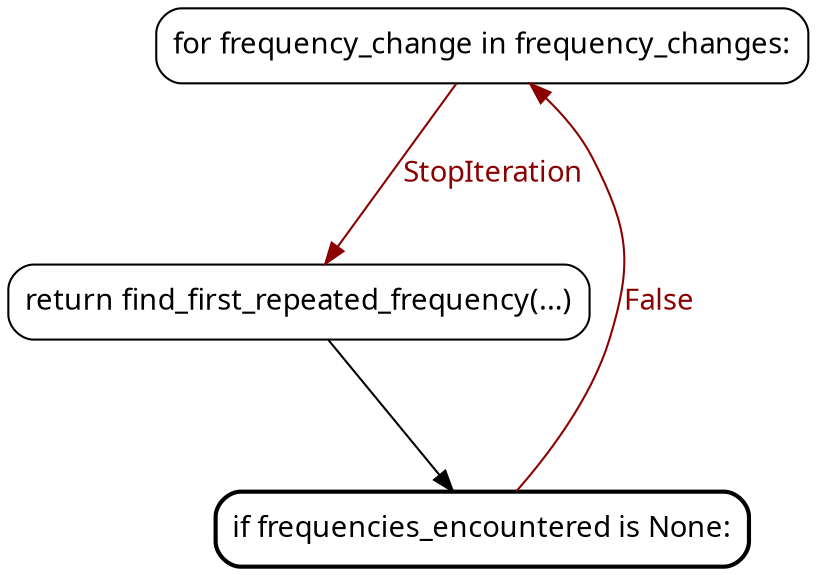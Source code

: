 strict digraph 14 {
    ranksep="1.0";
    node[shape="box",style="rounded",fontname="FiraCode Nerd Font"];
    edge[fontname="FiraCode Nerd Font"];
    2[label="for frequency_change in frequency_changes:"];
    4[label="return find_first_repeated_frequency(...)"];
    1[label="if frequencies_encountered is None:",style="rounded, bold"];
    2[label="for frequency_change in frequency_changes:"];
    2 -> 4 [label="StopIteration",color=red4,fontcolor=red4];
    4 -> 1 ;
    1 -> 2 [label="False",color=red4,fontcolor=red4];
}